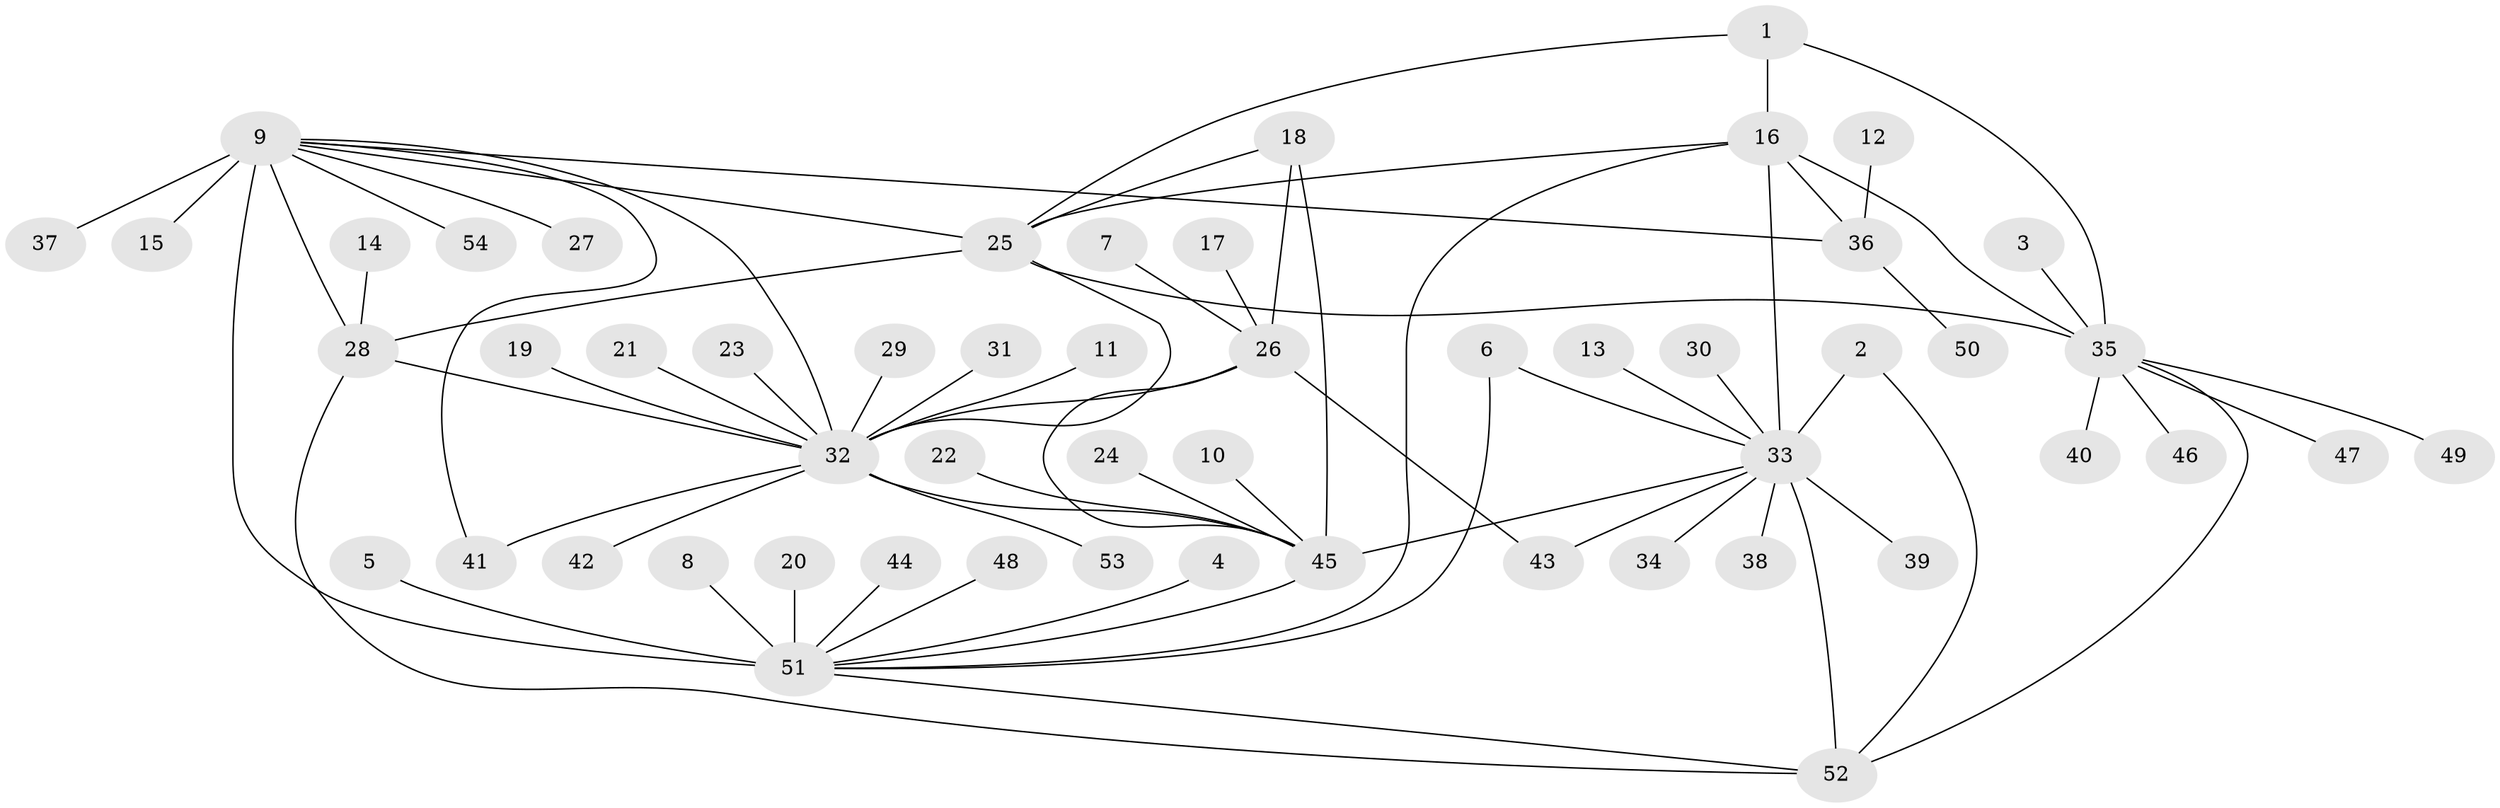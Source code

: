 // original degree distribution, {7: 0.037037037037037035, 8: 0.018518518518518517, 6: 0.018518518518518517, 15: 0.009259259259259259, 5: 0.037037037037037035, 12: 0.009259259259259259, 4: 0.07407407407407407, 11: 0.009259259259259259, 9: 0.018518518518518517, 14: 0.009259259259259259, 17: 0.009259259259259259, 1: 0.5925925925925926, 2: 0.07407407407407407, 3: 0.08333333333333333}
// Generated by graph-tools (version 1.1) at 2025/26/03/09/25 03:26:42]
// undirected, 54 vertices, 73 edges
graph export_dot {
graph [start="1"]
  node [color=gray90,style=filled];
  1;
  2;
  3;
  4;
  5;
  6;
  7;
  8;
  9;
  10;
  11;
  12;
  13;
  14;
  15;
  16;
  17;
  18;
  19;
  20;
  21;
  22;
  23;
  24;
  25;
  26;
  27;
  28;
  29;
  30;
  31;
  32;
  33;
  34;
  35;
  36;
  37;
  38;
  39;
  40;
  41;
  42;
  43;
  44;
  45;
  46;
  47;
  48;
  49;
  50;
  51;
  52;
  53;
  54;
  1 -- 16 [weight=2.0];
  1 -- 25 [weight=2.0];
  1 -- 35 [weight=2.0];
  2 -- 33 [weight=4.0];
  2 -- 52 [weight=2.0];
  3 -- 35 [weight=1.0];
  4 -- 51 [weight=1.0];
  5 -- 51 [weight=1.0];
  6 -- 33 [weight=1.0];
  6 -- 51 [weight=1.0];
  7 -- 26 [weight=1.0];
  8 -- 51 [weight=1.0];
  9 -- 15 [weight=1.0];
  9 -- 25 [weight=2.0];
  9 -- 27 [weight=1.0];
  9 -- 28 [weight=1.0];
  9 -- 32 [weight=1.0];
  9 -- 36 [weight=1.0];
  9 -- 37 [weight=1.0];
  9 -- 41 [weight=1.0];
  9 -- 51 [weight=6.0];
  9 -- 54 [weight=1.0];
  10 -- 45 [weight=1.0];
  11 -- 32 [weight=1.0];
  12 -- 36 [weight=1.0];
  13 -- 33 [weight=1.0];
  14 -- 28 [weight=1.0];
  16 -- 25 [weight=1.0];
  16 -- 33 [weight=2.0];
  16 -- 35 [weight=1.0];
  16 -- 36 [weight=1.0];
  16 -- 51 [weight=2.0];
  17 -- 26 [weight=1.0];
  18 -- 25 [weight=1.0];
  18 -- 26 [weight=4.0];
  18 -- 45 [weight=2.0];
  19 -- 32 [weight=1.0];
  20 -- 51 [weight=1.0];
  21 -- 32 [weight=1.0];
  22 -- 45 [weight=1.0];
  23 -- 32 [weight=1.0];
  24 -- 45 [weight=1.0];
  25 -- 28 [weight=2.0];
  25 -- 32 [weight=2.0];
  25 -- 35 [weight=1.0];
  26 -- 32 [weight=1.0];
  26 -- 43 [weight=1.0];
  26 -- 45 [weight=2.0];
  28 -- 32 [weight=1.0];
  28 -- 52 [weight=1.0];
  29 -- 32 [weight=1.0];
  30 -- 33 [weight=1.0];
  31 -- 32 [weight=1.0];
  32 -- 41 [weight=1.0];
  32 -- 42 [weight=1.0];
  32 -- 45 [weight=1.0];
  32 -- 53 [weight=1.0];
  33 -- 34 [weight=1.0];
  33 -- 38 [weight=1.0];
  33 -- 39 [weight=1.0];
  33 -- 43 [weight=1.0];
  33 -- 45 [weight=1.0];
  33 -- 52 [weight=2.0];
  35 -- 40 [weight=1.0];
  35 -- 46 [weight=1.0];
  35 -- 47 [weight=1.0];
  35 -- 49 [weight=1.0];
  35 -- 52 [weight=1.0];
  36 -- 50 [weight=1.0];
  44 -- 51 [weight=1.0];
  45 -- 51 [weight=1.0];
  48 -- 51 [weight=1.0];
  51 -- 52 [weight=1.0];
}
